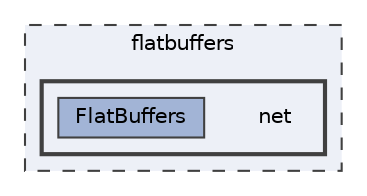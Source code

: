 digraph "flatbuffers/net"
{
 // LATEX_PDF_SIZE
  bgcolor="transparent";
  edge [fontname=Helvetica,fontsize=10,labelfontname=Helvetica,labelfontsize=10];
  node [fontname=Helvetica,fontsize=10,shape=box,height=0.2,width=0.4];
  compound=true
  subgraph clusterdir_aab3332a77760f74556dcb4aee61b405 {
    graph [ bgcolor="#edf0f7", pencolor="grey25", label="flatbuffers", fontname=Helvetica,fontsize=10 style="filled,dashed", URL="dir_aab3332a77760f74556dcb4aee61b405.html",tooltip=""]
  subgraph clusterdir_c08ee1a580899488537ad22cc31b710c {
    graph [ bgcolor="#edf0f7", pencolor="grey25", label="", fontname=Helvetica,fontsize=10 style="filled,bold", URL="dir_c08ee1a580899488537ad22cc31b710c.html",tooltip=""]
    dir_c08ee1a580899488537ad22cc31b710c [shape=plaintext, label="net"];
  dir_a4d03bef00e659bbbef41b62fb2d58d8 [label="FlatBuffers", fillcolor="#a2b4d6", color="grey25", style="filled", URL="dir_a4d03bef00e659bbbef41b62fb2d58d8.html",tooltip=""];
  }
  }
}
